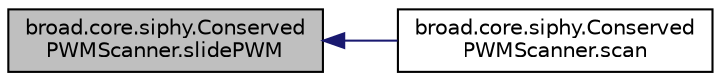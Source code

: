 digraph "broad.core.siphy.ConservedPWMScanner.slidePWM"
{
  edge [fontname="Helvetica",fontsize="10",labelfontname="Helvetica",labelfontsize="10"];
  node [fontname="Helvetica",fontsize="10",shape=record];
  rankdir="LR";
  Node1 [label="broad.core.siphy.Conserved\lPWMScanner.slidePWM",height=0.2,width=0.4,color="black", fillcolor="grey75", style="filled" fontcolor="black"];
  Node1 -> Node2 [dir="back",color="midnightblue",fontsize="10",style="solid",fontname="Helvetica"];
  Node2 [label="broad.core.siphy.Conserved\lPWMScanner.scan",height=0.2,width=0.4,color="black", fillcolor="white", style="filled",URL="$classbroad_1_1core_1_1siphy_1_1_conserved_p_w_m_scanner.html#a7d0bda7cc27e224befcf4d4f7653ba35"];
}
